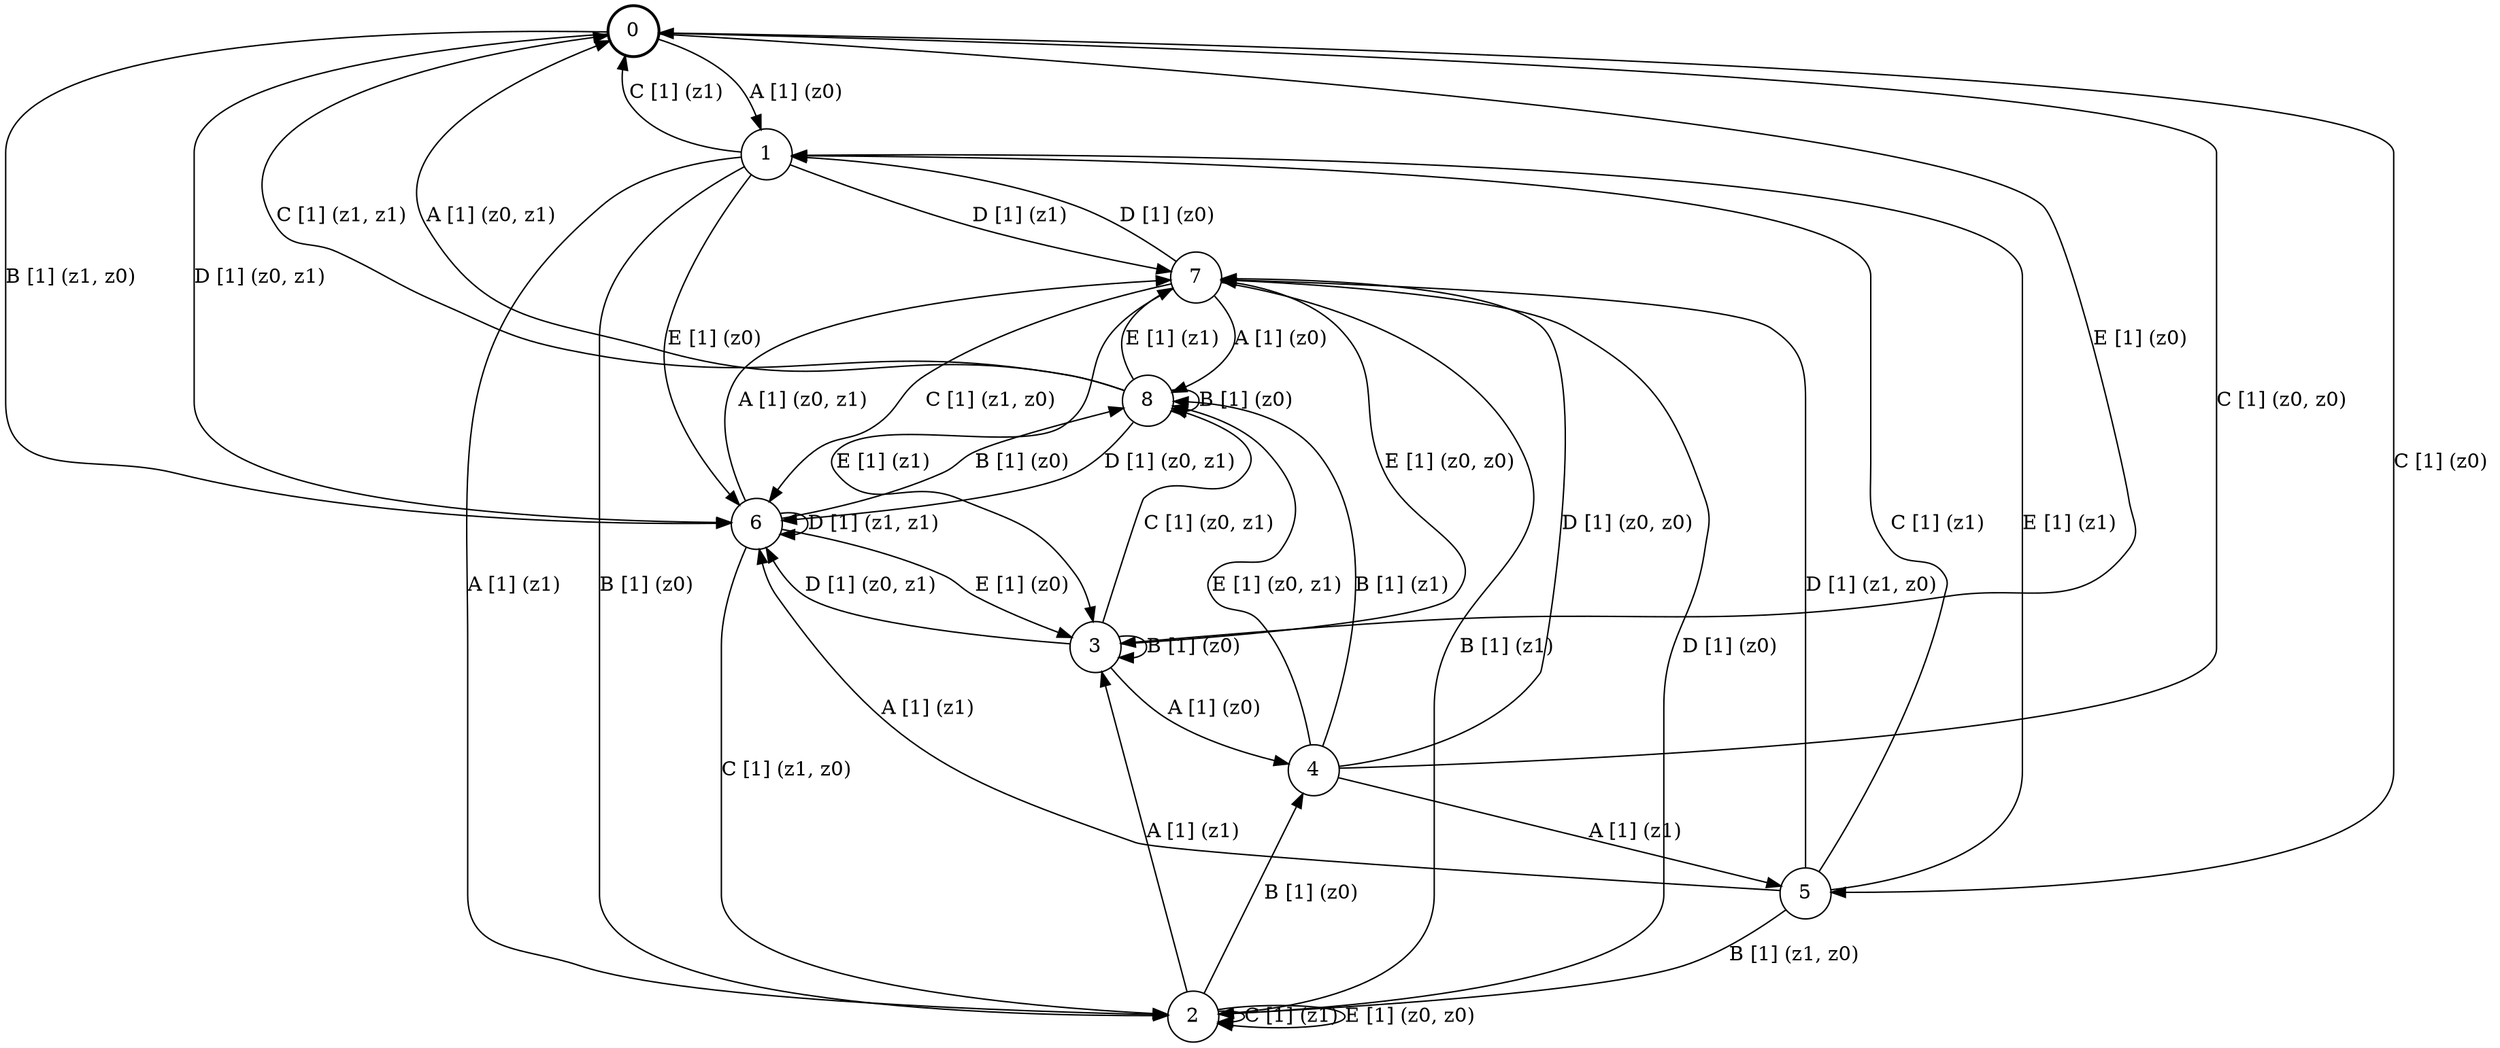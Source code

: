 # generated file, don't try to modify
# command: dot -Tpng <filename> > tree.png
digraph Automaton {
    node [shape = circle];
    0 [style = "bold"];
    0 -> 1 [label = "A [1] (z0) "];
    0 -> 6 [label = "B [1] (z1, z0) "];
    0 -> 5 [label = "C [1] (z0) "];
    0 -> 6 [label = "D [1] (z0, z1) "];
    0 -> 3 [label = "E [1] (z0) "];
    1 -> 2 [label = "A [1] (z1) "];
    1 -> 2 [label = "B [1] (z0) "];
    1 -> 0 [label = "C [1] (z1) "];
    1 -> 7 [label = "D [1] (z1) "];
    1 -> 6 [label = "E [1] (z0) "];
    2 -> 3 [label = "A [1] (z1) "];
    2 -> 4 [label = "B [1] (z0) "];
    2 -> 2 [label = "C [1] (z1) "];
    2 -> 7 [label = "D [1] (z0) "];
    2 -> 2 [label = "E [1] (z0, z0) "];
    3 -> 4 [label = "A [1] (z0) "];
    3 -> 3 [label = "B [1] (z0) "];
    3 -> 8 [label = "C [1] (z0, z1) "];
    3 -> 6 [label = "D [1] (z0, z1) "];
    3 -> 7 [label = "E [1] (z0, z0) "];
    4 -> 5 [label = "A [1] (z1) "];
    4 -> 8 [label = "B [1] (z1) "];
    4 -> 0 [label = "C [1] (z0, z0) "];
    4 -> 7 [label = "D [1] (z0, z0) "];
    4 -> 8 [label = "E [1] (z0, z1) "];
    5 -> 6 [label = "A [1] (z1) "];
    5 -> 2 [label = "B [1] (z1, z0) "];
    5 -> 1 [label = "C [1] (z1) "];
    5 -> 7 [label = "D [1] (z1, z0) "];
    5 -> 1 [label = "E [1] (z1) "];
    6 -> 7 [label = "A [1] (z0, z1) "];
    6 -> 8 [label = "B [1] (z0) "];
    6 -> 2 [label = "C [1] (z1, z0) "];
    6 -> 6 [label = "D [1] (z1, z1) "];
    6 -> 3 [label = "E [1] (z0) "];
    7 -> 8 [label = "A [1] (z0) "];
    7 -> 2 [label = "B [1] (z1) "];
    7 -> 6 [label = "C [1] (z1, z0) "];
    7 -> 1 [label = "D [1] (z0) "];
    7 -> 3 [label = "E [1] (z1) "];
    8 -> 0 [label = "A [1] (z0, z1) "];
    8 -> 8 [label = "B [1] (z0) "];
    8 -> 0 [label = "C [1] (z1, z1) "];
    8 -> 6 [label = "D [1] (z0, z1) "];
    8 -> 7 [label = "E [1] (z1) "];
}
